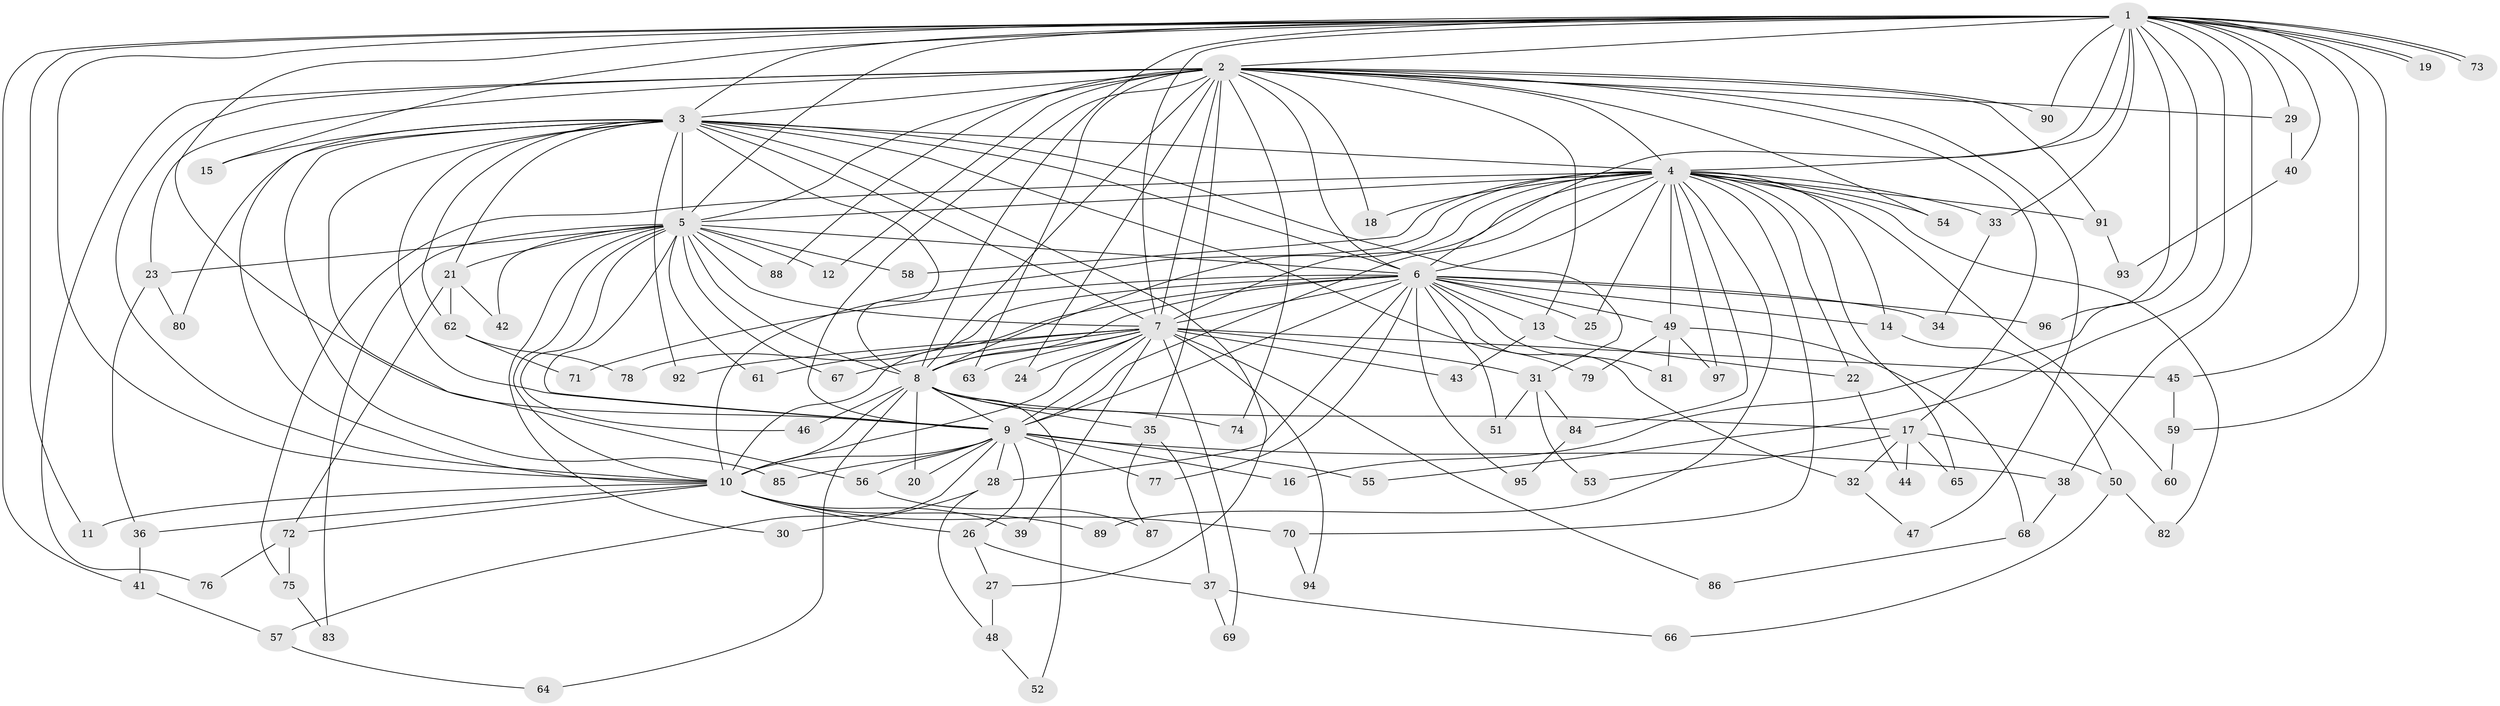 // coarse degree distribution, {19: 0.029411764705882353, 32: 0.014705882352941176, 15: 0.029411764705882353, 14: 0.014705882352941176, 18: 0.014705882352941176, 4: 0.11764705882352941, 3: 0.16176470588235295, 2: 0.5, 10: 0.014705882352941176, 1: 0.04411764705882353, 5: 0.029411764705882353, 8: 0.029411764705882353}
// Generated by graph-tools (version 1.1) at 2025/49/03/04/25 22:49:52]
// undirected, 97 vertices, 219 edges
graph export_dot {
  node [color=gray90,style=filled];
  1;
  2;
  3;
  4;
  5;
  6;
  7;
  8;
  9;
  10;
  11;
  12;
  13;
  14;
  15;
  16;
  17;
  18;
  19;
  20;
  21;
  22;
  23;
  24;
  25;
  26;
  27;
  28;
  29;
  30;
  31;
  32;
  33;
  34;
  35;
  36;
  37;
  38;
  39;
  40;
  41;
  42;
  43;
  44;
  45;
  46;
  47;
  48;
  49;
  50;
  51;
  52;
  53;
  54;
  55;
  56;
  57;
  58;
  59;
  60;
  61;
  62;
  63;
  64;
  65;
  66;
  67;
  68;
  69;
  70;
  71;
  72;
  73;
  74;
  75;
  76;
  77;
  78;
  79;
  80;
  81;
  82;
  83;
  84;
  85;
  86;
  87;
  88;
  89;
  90;
  91;
  92;
  93;
  94;
  95;
  96;
  97;
  1 -- 2;
  1 -- 3;
  1 -- 4;
  1 -- 5;
  1 -- 6;
  1 -- 7;
  1 -- 8;
  1 -- 9;
  1 -- 10;
  1 -- 11;
  1 -- 15;
  1 -- 16;
  1 -- 19;
  1 -- 19;
  1 -- 29;
  1 -- 33;
  1 -- 38;
  1 -- 40;
  1 -- 41;
  1 -- 45;
  1 -- 55;
  1 -- 59;
  1 -- 73;
  1 -- 73;
  1 -- 90;
  1 -- 96;
  2 -- 3;
  2 -- 4;
  2 -- 5;
  2 -- 6;
  2 -- 7;
  2 -- 8;
  2 -- 9;
  2 -- 10;
  2 -- 12;
  2 -- 13;
  2 -- 17;
  2 -- 18;
  2 -- 23;
  2 -- 24;
  2 -- 29;
  2 -- 35;
  2 -- 47;
  2 -- 54;
  2 -- 63;
  2 -- 74;
  2 -- 76;
  2 -- 88;
  2 -- 90;
  2 -- 91;
  3 -- 4;
  3 -- 5;
  3 -- 6;
  3 -- 7;
  3 -- 8;
  3 -- 9;
  3 -- 10;
  3 -- 15;
  3 -- 21;
  3 -- 27;
  3 -- 31;
  3 -- 56;
  3 -- 62;
  3 -- 79;
  3 -- 80;
  3 -- 85;
  3 -- 92;
  4 -- 5;
  4 -- 6;
  4 -- 7;
  4 -- 8;
  4 -- 9;
  4 -- 10;
  4 -- 14;
  4 -- 18;
  4 -- 22;
  4 -- 25;
  4 -- 33;
  4 -- 49;
  4 -- 54;
  4 -- 58;
  4 -- 60;
  4 -- 65;
  4 -- 70;
  4 -- 75;
  4 -- 82;
  4 -- 84;
  4 -- 89;
  4 -- 91;
  4 -- 97;
  5 -- 6;
  5 -- 7;
  5 -- 8;
  5 -- 9;
  5 -- 10;
  5 -- 12;
  5 -- 21;
  5 -- 23;
  5 -- 30;
  5 -- 42;
  5 -- 46;
  5 -- 58;
  5 -- 61;
  5 -- 67;
  5 -- 83;
  5 -- 88;
  6 -- 7;
  6 -- 8;
  6 -- 9;
  6 -- 10;
  6 -- 13;
  6 -- 14;
  6 -- 25;
  6 -- 28;
  6 -- 32;
  6 -- 34;
  6 -- 49;
  6 -- 51;
  6 -- 71;
  6 -- 77;
  6 -- 78;
  6 -- 81;
  6 -- 95;
  6 -- 96;
  7 -- 8;
  7 -- 9;
  7 -- 10;
  7 -- 24;
  7 -- 31;
  7 -- 39;
  7 -- 43;
  7 -- 45;
  7 -- 61;
  7 -- 63;
  7 -- 67;
  7 -- 69;
  7 -- 86;
  7 -- 92;
  7 -- 94;
  8 -- 9;
  8 -- 10;
  8 -- 17;
  8 -- 20;
  8 -- 35;
  8 -- 46;
  8 -- 52;
  8 -- 64;
  8 -- 74;
  9 -- 10;
  9 -- 16;
  9 -- 20;
  9 -- 26;
  9 -- 28;
  9 -- 38;
  9 -- 55;
  9 -- 56;
  9 -- 57;
  9 -- 77;
  9 -- 85;
  10 -- 11;
  10 -- 26;
  10 -- 36;
  10 -- 39;
  10 -- 70;
  10 -- 72;
  10 -- 89;
  13 -- 22;
  13 -- 43;
  14 -- 50;
  17 -- 32;
  17 -- 44;
  17 -- 50;
  17 -- 53;
  17 -- 65;
  21 -- 42;
  21 -- 62;
  21 -- 72;
  22 -- 44;
  23 -- 36;
  23 -- 80;
  26 -- 27;
  26 -- 37;
  27 -- 48;
  28 -- 30;
  28 -- 48;
  29 -- 40;
  31 -- 51;
  31 -- 53;
  31 -- 84;
  32 -- 47;
  33 -- 34;
  35 -- 37;
  35 -- 87;
  36 -- 41;
  37 -- 66;
  37 -- 69;
  38 -- 68;
  40 -- 93;
  41 -- 57;
  45 -- 59;
  48 -- 52;
  49 -- 68;
  49 -- 79;
  49 -- 81;
  49 -- 97;
  50 -- 66;
  50 -- 82;
  56 -- 87;
  57 -- 64;
  59 -- 60;
  62 -- 71;
  62 -- 78;
  68 -- 86;
  70 -- 94;
  72 -- 75;
  72 -- 76;
  75 -- 83;
  84 -- 95;
  91 -- 93;
}
